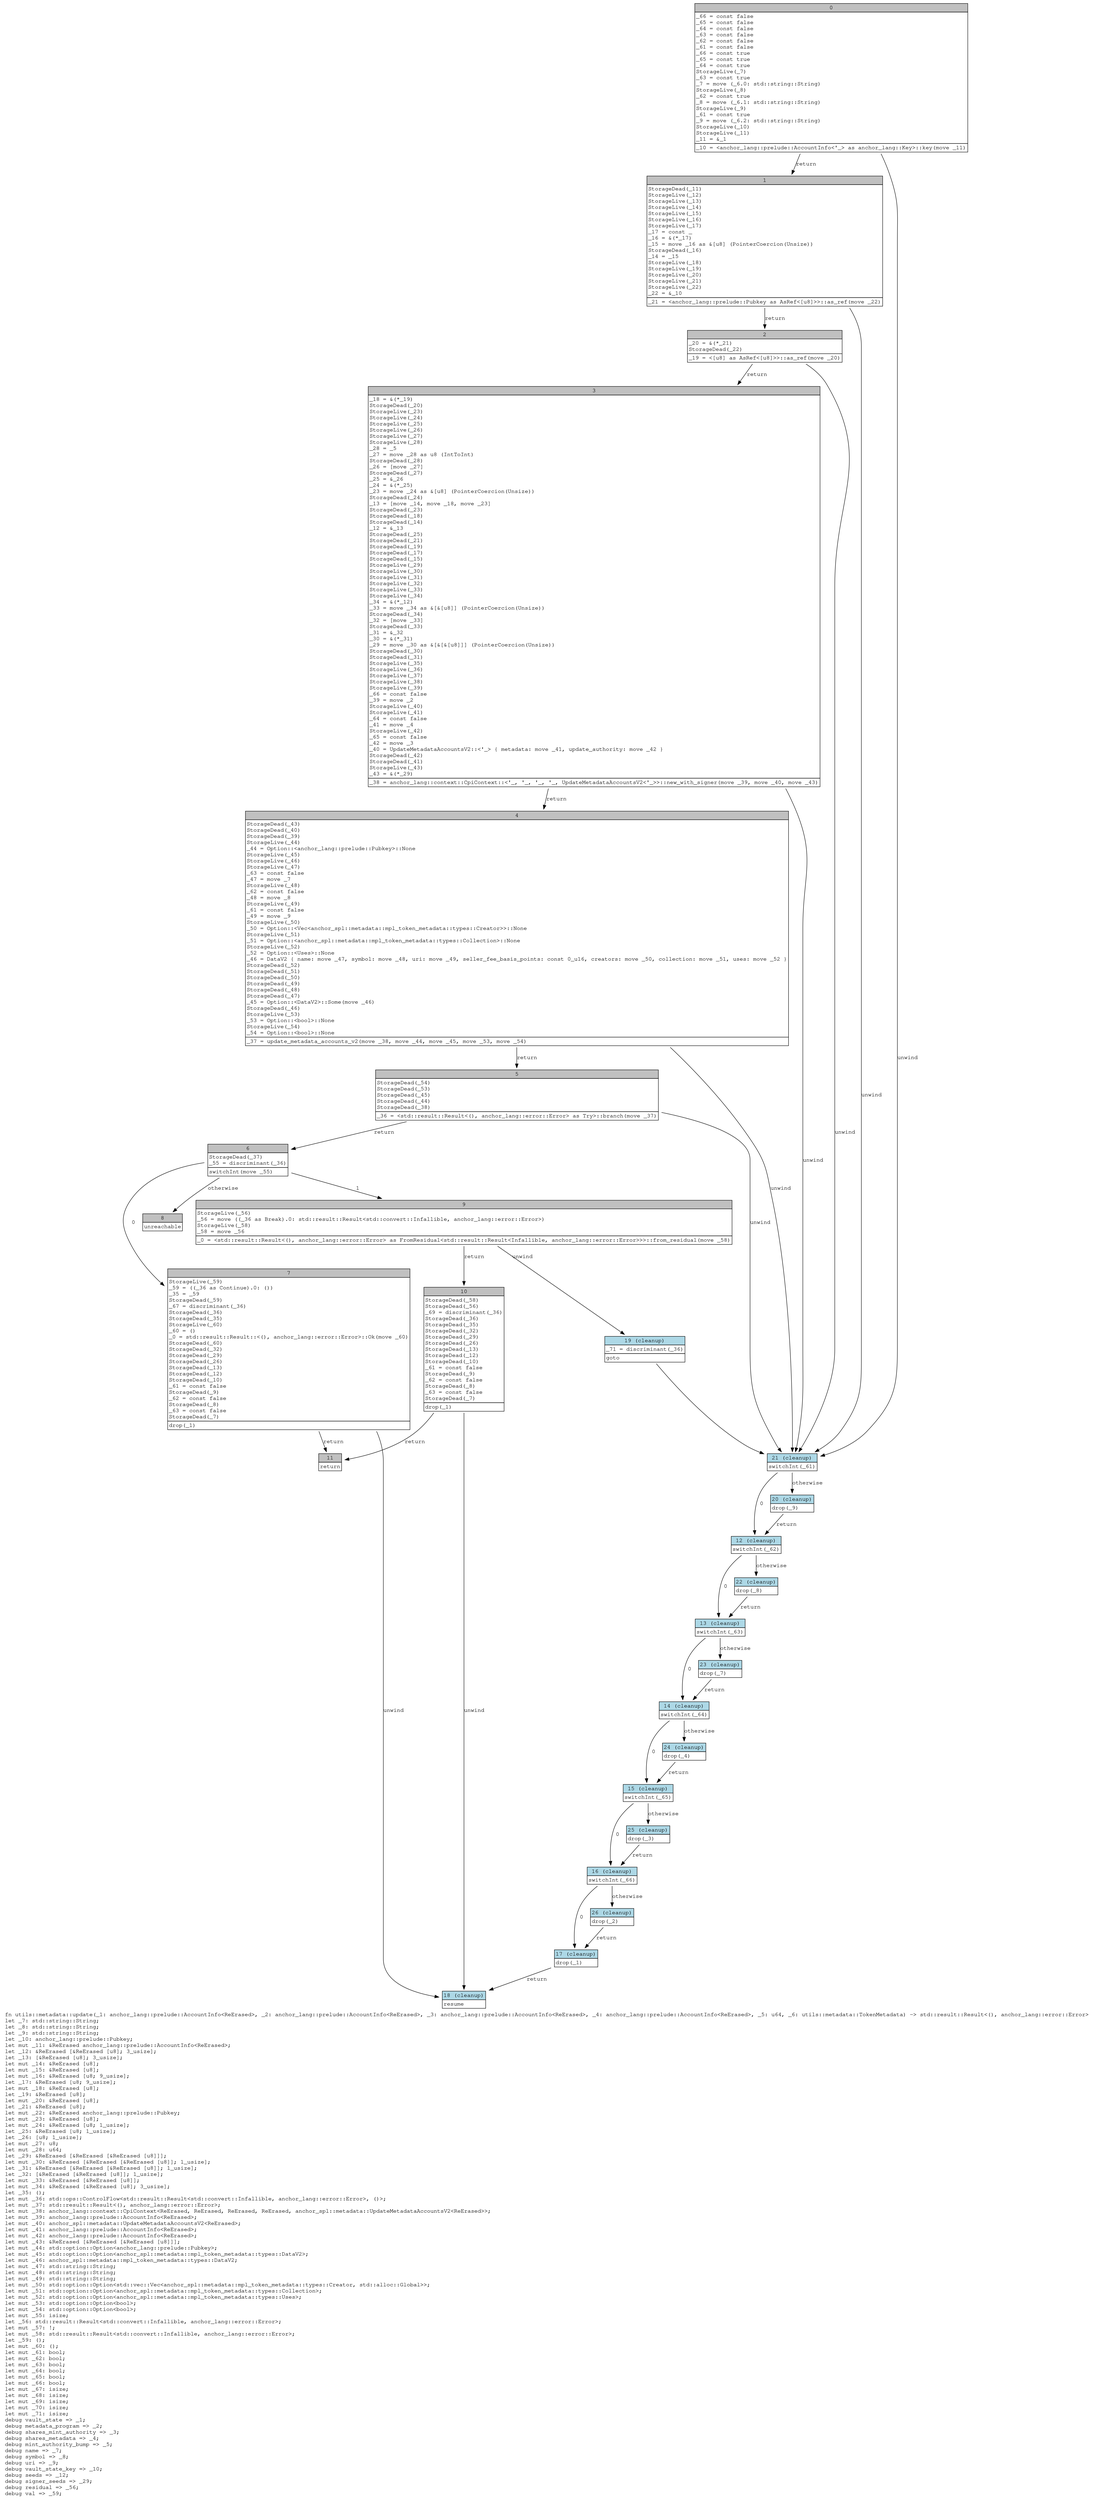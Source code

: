 digraph Mir_0_594 {
    graph [fontname="Courier, monospace"];
    node [fontname="Courier, monospace"];
    edge [fontname="Courier, monospace"];
    label=<fn utils::metadata::update(_1: anchor_lang::prelude::AccountInfo&lt;ReErased&gt;, _2: anchor_lang::prelude::AccountInfo&lt;ReErased&gt;, _3: anchor_lang::prelude::AccountInfo&lt;ReErased&gt;, _4: anchor_lang::prelude::AccountInfo&lt;ReErased&gt;, _5: u64, _6: utils::metadata::TokenMetadata) -&gt; std::result::Result&lt;(), anchor_lang::error::Error&gt;<br align="left"/>let _7: std::string::String;<br align="left"/>let _8: std::string::String;<br align="left"/>let _9: std::string::String;<br align="left"/>let _10: anchor_lang::prelude::Pubkey;<br align="left"/>let mut _11: &amp;ReErased anchor_lang::prelude::AccountInfo&lt;ReErased&gt;;<br align="left"/>let _12: &amp;ReErased [&amp;ReErased [u8]; 3_usize];<br align="left"/>let _13: [&amp;ReErased [u8]; 3_usize];<br align="left"/>let mut _14: &amp;ReErased [u8];<br align="left"/>let mut _15: &amp;ReErased [u8];<br align="left"/>let mut _16: &amp;ReErased [u8; 9_usize];<br align="left"/>let _17: &amp;ReErased [u8; 9_usize];<br align="left"/>let mut _18: &amp;ReErased [u8];<br align="left"/>let _19: &amp;ReErased [u8];<br align="left"/>let mut _20: &amp;ReErased [u8];<br align="left"/>let _21: &amp;ReErased [u8];<br align="left"/>let mut _22: &amp;ReErased anchor_lang::prelude::Pubkey;<br align="left"/>let mut _23: &amp;ReErased [u8];<br align="left"/>let mut _24: &amp;ReErased [u8; 1_usize];<br align="left"/>let _25: &amp;ReErased [u8; 1_usize];<br align="left"/>let _26: [u8; 1_usize];<br align="left"/>let mut _27: u8;<br align="left"/>let mut _28: u64;<br align="left"/>let _29: &amp;ReErased [&amp;ReErased [&amp;ReErased [u8]]];<br align="left"/>let mut _30: &amp;ReErased [&amp;ReErased [&amp;ReErased [u8]]; 1_usize];<br align="left"/>let _31: &amp;ReErased [&amp;ReErased [&amp;ReErased [u8]]; 1_usize];<br align="left"/>let _32: [&amp;ReErased [&amp;ReErased [u8]]; 1_usize];<br align="left"/>let mut _33: &amp;ReErased [&amp;ReErased [u8]];<br align="left"/>let mut _34: &amp;ReErased [&amp;ReErased [u8]; 3_usize];<br align="left"/>let _35: ();<br align="left"/>let mut _36: std::ops::ControlFlow&lt;std::result::Result&lt;std::convert::Infallible, anchor_lang::error::Error&gt;, ()&gt;;<br align="left"/>let mut _37: std::result::Result&lt;(), anchor_lang::error::Error&gt;;<br align="left"/>let mut _38: anchor_lang::context::CpiContext&lt;ReErased, ReErased, ReErased, ReErased, anchor_spl::metadata::UpdateMetadataAccountsV2&lt;ReErased&gt;&gt;;<br align="left"/>let mut _39: anchor_lang::prelude::AccountInfo&lt;ReErased&gt;;<br align="left"/>let mut _40: anchor_spl::metadata::UpdateMetadataAccountsV2&lt;ReErased&gt;;<br align="left"/>let mut _41: anchor_lang::prelude::AccountInfo&lt;ReErased&gt;;<br align="left"/>let mut _42: anchor_lang::prelude::AccountInfo&lt;ReErased&gt;;<br align="left"/>let mut _43: &amp;ReErased [&amp;ReErased [&amp;ReErased [u8]]];<br align="left"/>let mut _44: std::option::Option&lt;anchor_lang::prelude::Pubkey&gt;;<br align="left"/>let mut _45: std::option::Option&lt;anchor_spl::metadata::mpl_token_metadata::types::DataV2&gt;;<br align="left"/>let mut _46: anchor_spl::metadata::mpl_token_metadata::types::DataV2;<br align="left"/>let mut _47: std::string::String;<br align="left"/>let mut _48: std::string::String;<br align="left"/>let mut _49: std::string::String;<br align="left"/>let mut _50: std::option::Option&lt;std::vec::Vec&lt;anchor_spl::metadata::mpl_token_metadata::types::Creator, std::alloc::Global&gt;&gt;;<br align="left"/>let mut _51: std::option::Option&lt;anchor_spl::metadata::mpl_token_metadata::types::Collection&gt;;<br align="left"/>let mut _52: std::option::Option&lt;anchor_spl::metadata::mpl_token_metadata::types::Uses&gt;;<br align="left"/>let mut _53: std::option::Option&lt;bool&gt;;<br align="left"/>let mut _54: std::option::Option&lt;bool&gt;;<br align="left"/>let mut _55: isize;<br align="left"/>let _56: std::result::Result&lt;std::convert::Infallible, anchor_lang::error::Error&gt;;<br align="left"/>let mut _57: !;<br align="left"/>let mut _58: std::result::Result&lt;std::convert::Infallible, anchor_lang::error::Error&gt;;<br align="left"/>let _59: ();<br align="left"/>let mut _60: ();<br align="left"/>let mut _61: bool;<br align="left"/>let mut _62: bool;<br align="left"/>let mut _63: bool;<br align="left"/>let mut _64: bool;<br align="left"/>let mut _65: bool;<br align="left"/>let mut _66: bool;<br align="left"/>let mut _67: isize;<br align="left"/>let mut _68: isize;<br align="left"/>let mut _69: isize;<br align="left"/>let mut _70: isize;<br align="left"/>let mut _71: isize;<br align="left"/>debug vault_state =&gt; _1;<br align="left"/>debug metadata_program =&gt; _2;<br align="left"/>debug shares_mint_authority =&gt; _3;<br align="left"/>debug shares_metadata =&gt; _4;<br align="left"/>debug mint_authority_bump =&gt; _5;<br align="left"/>debug name =&gt; _7;<br align="left"/>debug symbol =&gt; _8;<br align="left"/>debug uri =&gt; _9;<br align="left"/>debug vault_state_key =&gt; _10;<br align="left"/>debug seeds =&gt; _12;<br align="left"/>debug signer_seeds =&gt; _29;<br align="left"/>debug residual =&gt; _56;<br align="left"/>debug val =&gt; _59;<br align="left"/>>;
    bb0__0_594 [shape="none", label=<<table border="0" cellborder="1" cellspacing="0"><tr><td bgcolor="gray" align="center" colspan="1">0</td></tr><tr><td align="left" balign="left">_66 = const false<br/>_65 = const false<br/>_64 = const false<br/>_63 = const false<br/>_62 = const false<br/>_61 = const false<br/>_66 = const true<br/>_65 = const true<br/>_64 = const true<br/>StorageLive(_7)<br/>_63 = const true<br/>_7 = move (_6.0: std::string::String)<br/>StorageLive(_8)<br/>_62 = const true<br/>_8 = move (_6.1: std::string::String)<br/>StorageLive(_9)<br/>_61 = const true<br/>_9 = move (_6.2: std::string::String)<br/>StorageLive(_10)<br/>StorageLive(_11)<br/>_11 = &amp;_1<br/></td></tr><tr><td align="left">_10 = &lt;anchor_lang::prelude::AccountInfo&lt;'_&gt; as anchor_lang::Key&gt;::key(move _11)</td></tr></table>>];
    bb1__0_594 [shape="none", label=<<table border="0" cellborder="1" cellspacing="0"><tr><td bgcolor="gray" align="center" colspan="1">1</td></tr><tr><td align="left" balign="left">StorageDead(_11)<br/>StorageLive(_12)<br/>StorageLive(_13)<br/>StorageLive(_14)<br/>StorageLive(_15)<br/>StorageLive(_16)<br/>StorageLive(_17)<br/>_17 = const _<br/>_16 = &amp;(*_17)<br/>_15 = move _16 as &amp;[u8] (PointerCoercion(Unsize))<br/>StorageDead(_16)<br/>_14 = _15<br/>StorageLive(_18)<br/>StorageLive(_19)<br/>StorageLive(_20)<br/>StorageLive(_21)<br/>StorageLive(_22)<br/>_22 = &amp;_10<br/></td></tr><tr><td align="left">_21 = &lt;anchor_lang::prelude::Pubkey as AsRef&lt;[u8]&gt;&gt;::as_ref(move _22)</td></tr></table>>];
    bb2__0_594 [shape="none", label=<<table border="0" cellborder="1" cellspacing="0"><tr><td bgcolor="gray" align="center" colspan="1">2</td></tr><tr><td align="left" balign="left">_20 = &amp;(*_21)<br/>StorageDead(_22)<br/></td></tr><tr><td align="left">_19 = &lt;[u8] as AsRef&lt;[u8]&gt;&gt;::as_ref(move _20)</td></tr></table>>];
    bb3__0_594 [shape="none", label=<<table border="0" cellborder="1" cellspacing="0"><tr><td bgcolor="gray" align="center" colspan="1">3</td></tr><tr><td align="left" balign="left">_18 = &amp;(*_19)<br/>StorageDead(_20)<br/>StorageLive(_23)<br/>StorageLive(_24)<br/>StorageLive(_25)<br/>StorageLive(_26)<br/>StorageLive(_27)<br/>StorageLive(_28)<br/>_28 = _5<br/>_27 = move _28 as u8 (IntToInt)<br/>StorageDead(_28)<br/>_26 = [move _27]<br/>StorageDead(_27)<br/>_25 = &amp;_26<br/>_24 = &amp;(*_25)<br/>_23 = move _24 as &amp;[u8] (PointerCoercion(Unsize))<br/>StorageDead(_24)<br/>_13 = [move _14, move _18, move _23]<br/>StorageDead(_23)<br/>StorageDead(_18)<br/>StorageDead(_14)<br/>_12 = &amp;_13<br/>StorageDead(_25)<br/>StorageDead(_21)<br/>StorageDead(_19)<br/>StorageDead(_17)<br/>StorageDead(_15)<br/>StorageLive(_29)<br/>StorageLive(_30)<br/>StorageLive(_31)<br/>StorageLive(_32)<br/>StorageLive(_33)<br/>StorageLive(_34)<br/>_34 = &amp;(*_12)<br/>_33 = move _34 as &amp;[&amp;[u8]] (PointerCoercion(Unsize))<br/>StorageDead(_34)<br/>_32 = [move _33]<br/>StorageDead(_33)<br/>_31 = &amp;_32<br/>_30 = &amp;(*_31)<br/>_29 = move _30 as &amp;[&amp;[&amp;[u8]]] (PointerCoercion(Unsize))<br/>StorageDead(_30)<br/>StorageDead(_31)<br/>StorageLive(_35)<br/>StorageLive(_36)<br/>StorageLive(_37)<br/>StorageLive(_38)<br/>StorageLive(_39)<br/>_66 = const false<br/>_39 = move _2<br/>StorageLive(_40)<br/>StorageLive(_41)<br/>_64 = const false<br/>_41 = move _4<br/>StorageLive(_42)<br/>_65 = const false<br/>_42 = move _3<br/>_40 = UpdateMetadataAccountsV2::&lt;'_&gt; { metadata: move _41, update_authority: move _42 }<br/>StorageDead(_42)<br/>StorageDead(_41)<br/>StorageLive(_43)<br/>_43 = &amp;(*_29)<br/></td></tr><tr><td align="left">_38 = anchor_lang::context::CpiContext::&lt;'_, '_, '_, '_, UpdateMetadataAccountsV2&lt;'_&gt;&gt;::new_with_signer(move _39, move _40, move _43)</td></tr></table>>];
    bb4__0_594 [shape="none", label=<<table border="0" cellborder="1" cellspacing="0"><tr><td bgcolor="gray" align="center" colspan="1">4</td></tr><tr><td align="left" balign="left">StorageDead(_43)<br/>StorageDead(_40)<br/>StorageDead(_39)<br/>StorageLive(_44)<br/>_44 = Option::&lt;anchor_lang::prelude::Pubkey&gt;::None<br/>StorageLive(_45)<br/>StorageLive(_46)<br/>StorageLive(_47)<br/>_63 = const false<br/>_47 = move _7<br/>StorageLive(_48)<br/>_62 = const false<br/>_48 = move _8<br/>StorageLive(_49)<br/>_61 = const false<br/>_49 = move _9<br/>StorageLive(_50)<br/>_50 = Option::&lt;Vec&lt;anchor_spl::metadata::mpl_token_metadata::types::Creator&gt;&gt;::None<br/>StorageLive(_51)<br/>_51 = Option::&lt;anchor_spl::metadata::mpl_token_metadata::types::Collection&gt;::None<br/>StorageLive(_52)<br/>_52 = Option::&lt;Uses&gt;::None<br/>_46 = DataV2 { name: move _47, symbol: move _48, uri: move _49, seller_fee_basis_points: const 0_u16, creators: move _50, collection: move _51, uses: move _52 }<br/>StorageDead(_52)<br/>StorageDead(_51)<br/>StorageDead(_50)<br/>StorageDead(_49)<br/>StorageDead(_48)<br/>StorageDead(_47)<br/>_45 = Option::&lt;DataV2&gt;::Some(move _46)<br/>StorageDead(_46)<br/>StorageLive(_53)<br/>_53 = Option::&lt;bool&gt;::None<br/>StorageLive(_54)<br/>_54 = Option::&lt;bool&gt;::None<br/></td></tr><tr><td align="left">_37 = update_metadata_accounts_v2(move _38, move _44, move _45, move _53, move _54)</td></tr></table>>];
    bb5__0_594 [shape="none", label=<<table border="0" cellborder="1" cellspacing="0"><tr><td bgcolor="gray" align="center" colspan="1">5</td></tr><tr><td align="left" balign="left">StorageDead(_54)<br/>StorageDead(_53)<br/>StorageDead(_45)<br/>StorageDead(_44)<br/>StorageDead(_38)<br/></td></tr><tr><td align="left">_36 = &lt;std::result::Result&lt;(), anchor_lang::error::Error&gt; as Try&gt;::branch(move _37)</td></tr></table>>];
    bb6__0_594 [shape="none", label=<<table border="0" cellborder="1" cellspacing="0"><tr><td bgcolor="gray" align="center" colspan="1">6</td></tr><tr><td align="left" balign="left">StorageDead(_37)<br/>_55 = discriminant(_36)<br/></td></tr><tr><td align="left">switchInt(move _55)</td></tr></table>>];
    bb7__0_594 [shape="none", label=<<table border="0" cellborder="1" cellspacing="0"><tr><td bgcolor="gray" align="center" colspan="1">7</td></tr><tr><td align="left" balign="left">StorageLive(_59)<br/>_59 = ((_36 as Continue).0: ())<br/>_35 = _59<br/>StorageDead(_59)<br/>_67 = discriminant(_36)<br/>StorageDead(_36)<br/>StorageDead(_35)<br/>StorageLive(_60)<br/>_60 = ()<br/>_0 = std::result::Result::&lt;(), anchor_lang::error::Error&gt;::Ok(move _60)<br/>StorageDead(_60)<br/>StorageDead(_32)<br/>StorageDead(_29)<br/>StorageDead(_26)<br/>StorageDead(_13)<br/>StorageDead(_12)<br/>StorageDead(_10)<br/>_61 = const false<br/>StorageDead(_9)<br/>_62 = const false<br/>StorageDead(_8)<br/>_63 = const false<br/>StorageDead(_7)<br/></td></tr><tr><td align="left">drop(_1)</td></tr></table>>];
    bb8__0_594 [shape="none", label=<<table border="0" cellborder="1" cellspacing="0"><tr><td bgcolor="gray" align="center" colspan="1">8</td></tr><tr><td align="left">unreachable</td></tr></table>>];
    bb9__0_594 [shape="none", label=<<table border="0" cellborder="1" cellspacing="0"><tr><td bgcolor="gray" align="center" colspan="1">9</td></tr><tr><td align="left" balign="left">StorageLive(_56)<br/>_56 = move ((_36 as Break).0: std::result::Result&lt;std::convert::Infallible, anchor_lang::error::Error&gt;)<br/>StorageLive(_58)<br/>_58 = move _56<br/></td></tr><tr><td align="left">_0 = &lt;std::result::Result&lt;(), anchor_lang::error::Error&gt; as FromResidual&lt;std::result::Result&lt;Infallible, anchor_lang::error::Error&gt;&gt;&gt;::from_residual(move _58)</td></tr></table>>];
    bb10__0_594 [shape="none", label=<<table border="0" cellborder="1" cellspacing="0"><tr><td bgcolor="gray" align="center" colspan="1">10</td></tr><tr><td align="left" balign="left">StorageDead(_58)<br/>StorageDead(_56)<br/>_69 = discriminant(_36)<br/>StorageDead(_36)<br/>StorageDead(_35)<br/>StorageDead(_32)<br/>StorageDead(_29)<br/>StorageDead(_26)<br/>StorageDead(_13)<br/>StorageDead(_12)<br/>StorageDead(_10)<br/>_61 = const false<br/>StorageDead(_9)<br/>_62 = const false<br/>StorageDead(_8)<br/>_63 = const false<br/>StorageDead(_7)<br/></td></tr><tr><td align="left">drop(_1)</td></tr></table>>];
    bb11__0_594 [shape="none", label=<<table border="0" cellborder="1" cellspacing="0"><tr><td bgcolor="gray" align="center" colspan="1">11</td></tr><tr><td align="left">return</td></tr></table>>];
    bb12__0_594 [shape="none", label=<<table border="0" cellborder="1" cellspacing="0"><tr><td bgcolor="lightblue" align="center" colspan="1">12 (cleanup)</td></tr><tr><td align="left">switchInt(_62)</td></tr></table>>];
    bb13__0_594 [shape="none", label=<<table border="0" cellborder="1" cellspacing="0"><tr><td bgcolor="lightblue" align="center" colspan="1">13 (cleanup)</td></tr><tr><td align="left">switchInt(_63)</td></tr></table>>];
    bb14__0_594 [shape="none", label=<<table border="0" cellborder="1" cellspacing="0"><tr><td bgcolor="lightblue" align="center" colspan="1">14 (cleanup)</td></tr><tr><td align="left">switchInt(_64)</td></tr></table>>];
    bb15__0_594 [shape="none", label=<<table border="0" cellborder="1" cellspacing="0"><tr><td bgcolor="lightblue" align="center" colspan="1">15 (cleanup)</td></tr><tr><td align="left">switchInt(_65)</td></tr></table>>];
    bb16__0_594 [shape="none", label=<<table border="0" cellborder="1" cellspacing="0"><tr><td bgcolor="lightblue" align="center" colspan="1">16 (cleanup)</td></tr><tr><td align="left">switchInt(_66)</td></tr></table>>];
    bb17__0_594 [shape="none", label=<<table border="0" cellborder="1" cellspacing="0"><tr><td bgcolor="lightblue" align="center" colspan="1">17 (cleanup)</td></tr><tr><td align="left">drop(_1)</td></tr></table>>];
    bb18__0_594 [shape="none", label=<<table border="0" cellborder="1" cellspacing="0"><tr><td bgcolor="lightblue" align="center" colspan="1">18 (cleanup)</td></tr><tr><td align="left">resume</td></tr></table>>];
    bb19__0_594 [shape="none", label=<<table border="0" cellborder="1" cellspacing="0"><tr><td bgcolor="lightblue" align="center" colspan="1">19 (cleanup)</td></tr><tr><td align="left" balign="left">_71 = discriminant(_36)<br/></td></tr><tr><td align="left">goto</td></tr></table>>];
    bb20__0_594 [shape="none", label=<<table border="0" cellborder="1" cellspacing="0"><tr><td bgcolor="lightblue" align="center" colspan="1">20 (cleanup)</td></tr><tr><td align="left">drop(_9)</td></tr></table>>];
    bb21__0_594 [shape="none", label=<<table border="0" cellborder="1" cellspacing="0"><tr><td bgcolor="lightblue" align="center" colspan="1">21 (cleanup)</td></tr><tr><td align="left">switchInt(_61)</td></tr></table>>];
    bb22__0_594 [shape="none", label=<<table border="0" cellborder="1" cellspacing="0"><tr><td bgcolor="lightblue" align="center" colspan="1">22 (cleanup)</td></tr><tr><td align="left">drop(_8)</td></tr></table>>];
    bb23__0_594 [shape="none", label=<<table border="0" cellborder="1" cellspacing="0"><tr><td bgcolor="lightblue" align="center" colspan="1">23 (cleanup)</td></tr><tr><td align="left">drop(_7)</td></tr></table>>];
    bb24__0_594 [shape="none", label=<<table border="0" cellborder="1" cellspacing="0"><tr><td bgcolor="lightblue" align="center" colspan="1">24 (cleanup)</td></tr><tr><td align="left">drop(_4)</td></tr></table>>];
    bb25__0_594 [shape="none", label=<<table border="0" cellborder="1" cellspacing="0"><tr><td bgcolor="lightblue" align="center" colspan="1">25 (cleanup)</td></tr><tr><td align="left">drop(_3)</td></tr></table>>];
    bb26__0_594 [shape="none", label=<<table border="0" cellborder="1" cellspacing="0"><tr><td bgcolor="lightblue" align="center" colspan="1">26 (cleanup)</td></tr><tr><td align="left">drop(_2)</td></tr></table>>];
    bb0__0_594 -> bb1__0_594 [label="return"];
    bb0__0_594 -> bb21__0_594 [label="unwind"];
    bb1__0_594 -> bb2__0_594 [label="return"];
    bb1__0_594 -> bb21__0_594 [label="unwind"];
    bb2__0_594 -> bb3__0_594 [label="return"];
    bb2__0_594 -> bb21__0_594 [label="unwind"];
    bb3__0_594 -> bb4__0_594 [label="return"];
    bb3__0_594 -> bb21__0_594 [label="unwind"];
    bb4__0_594 -> bb5__0_594 [label="return"];
    bb4__0_594 -> bb21__0_594 [label="unwind"];
    bb5__0_594 -> bb6__0_594 [label="return"];
    bb5__0_594 -> bb21__0_594 [label="unwind"];
    bb6__0_594 -> bb7__0_594 [label="0"];
    bb6__0_594 -> bb9__0_594 [label="1"];
    bb6__0_594 -> bb8__0_594 [label="otherwise"];
    bb7__0_594 -> bb11__0_594 [label="return"];
    bb7__0_594 -> bb18__0_594 [label="unwind"];
    bb9__0_594 -> bb10__0_594 [label="return"];
    bb9__0_594 -> bb19__0_594 [label="unwind"];
    bb10__0_594 -> bb11__0_594 [label="return"];
    bb10__0_594 -> bb18__0_594 [label="unwind"];
    bb12__0_594 -> bb13__0_594 [label="0"];
    bb12__0_594 -> bb22__0_594 [label="otherwise"];
    bb13__0_594 -> bb14__0_594 [label="0"];
    bb13__0_594 -> bb23__0_594 [label="otherwise"];
    bb14__0_594 -> bb15__0_594 [label="0"];
    bb14__0_594 -> bb24__0_594 [label="otherwise"];
    bb15__0_594 -> bb16__0_594 [label="0"];
    bb15__0_594 -> bb25__0_594 [label="otherwise"];
    bb16__0_594 -> bb17__0_594 [label="0"];
    bb16__0_594 -> bb26__0_594 [label="otherwise"];
    bb17__0_594 -> bb18__0_594 [label="return"];
    bb19__0_594 -> bb21__0_594 [label=""];
    bb20__0_594 -> bb12__0_594 [label="return"];
    bb21__0_594 -> bb12__0_594 [label="0"];
    bb21__0_594 -> bb20__0_594 [label="otherwise"];
    bb22__0_594 -> bb13__0_594 [label="return"];
    bb23__0_594 -> bb14__0_594 [label="return"];
    bb24__0_594 -> bb15__0_594 [label="return"];
    bb25__0_594 -> bb16__0_594 [label="return"];
    bb26__0_594 -> bb17__0_594 [label="return"];
}
